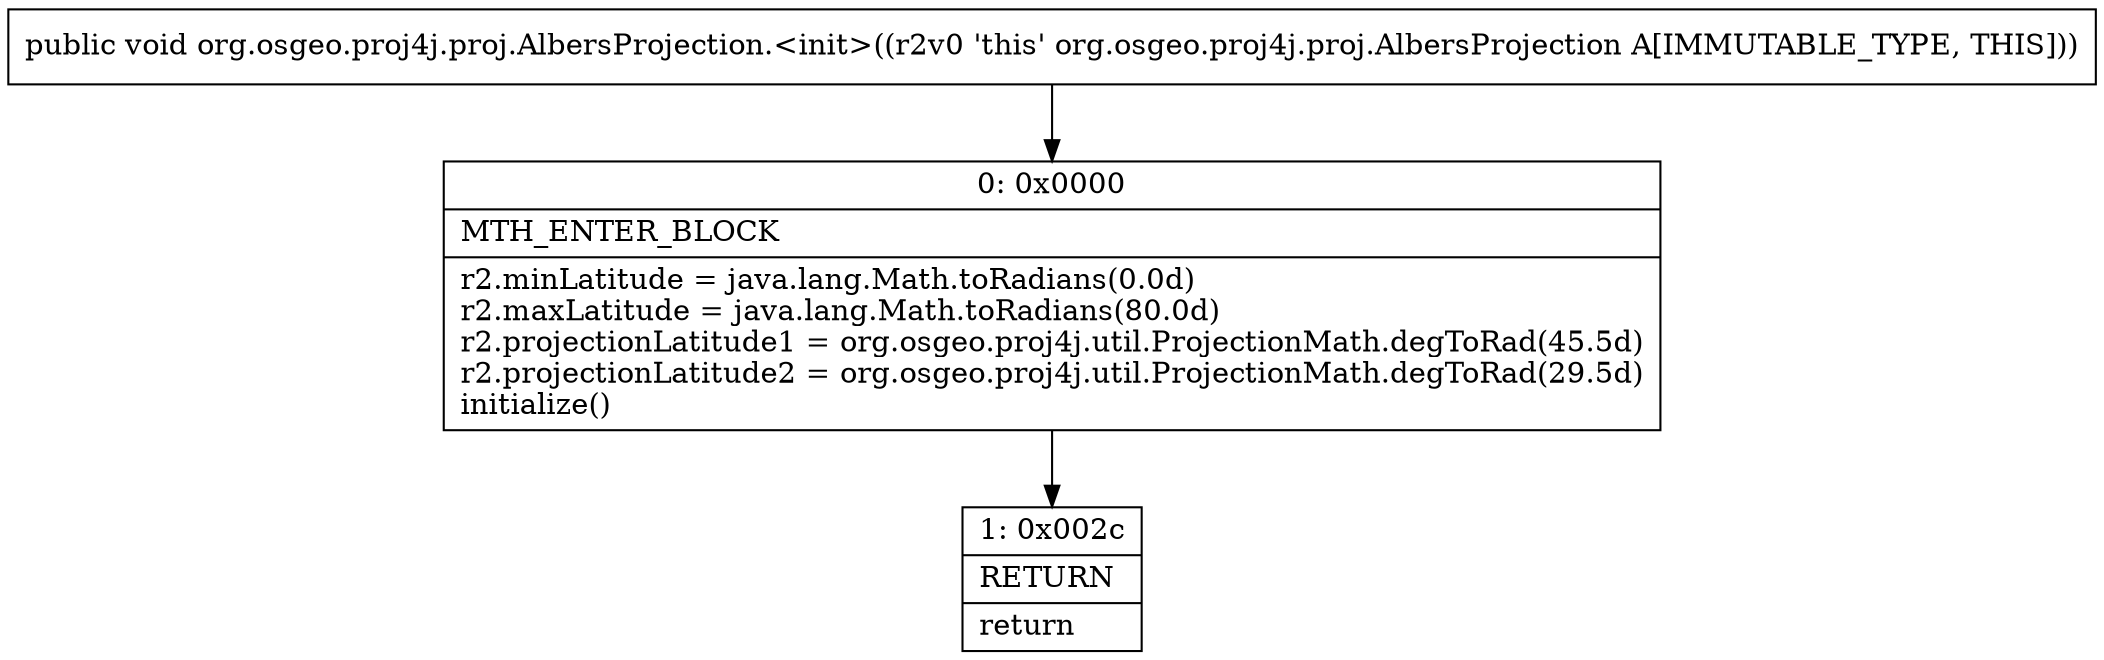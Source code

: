 digraph "CFG fororg.osgeo.proj4j.proj.AlbersProjection.\<init\>()V" {
Node_0 [shape=record,label="{0\:\ 0x0000|MTH_ENTER_BLOCK\l|r2.minLatitude = java.lang.Math.toRadians(0.0d)\lr2.maxLatitude = java.lang.Math.toRadians(80.0d)\lr2.projectionLatitude1 = org.osgeo.proj4j.util.ProjectionMath.degToRad(45.5d)\lr2.projectionLatitude2 = org.osgeo.proj4j.util.ProjectionMath.degToRad(29.5d)\linitialize()\l}"];
Node_1 [shape=record,label="{1\:\ 0x002c|RETURN\l|return\l}"];
MethodNode[shape=record,label="{public void org.osgeo.proj4j.proj.AlbersProjection.\<init\>((r2v0 'this' org.osgeo.proj4j.proj.AlbersProjection A[IMMUTABLE_TYPE, THIS])) }"];
MethodNode -> Node_0;
Node_0 -> Node_1;
}

